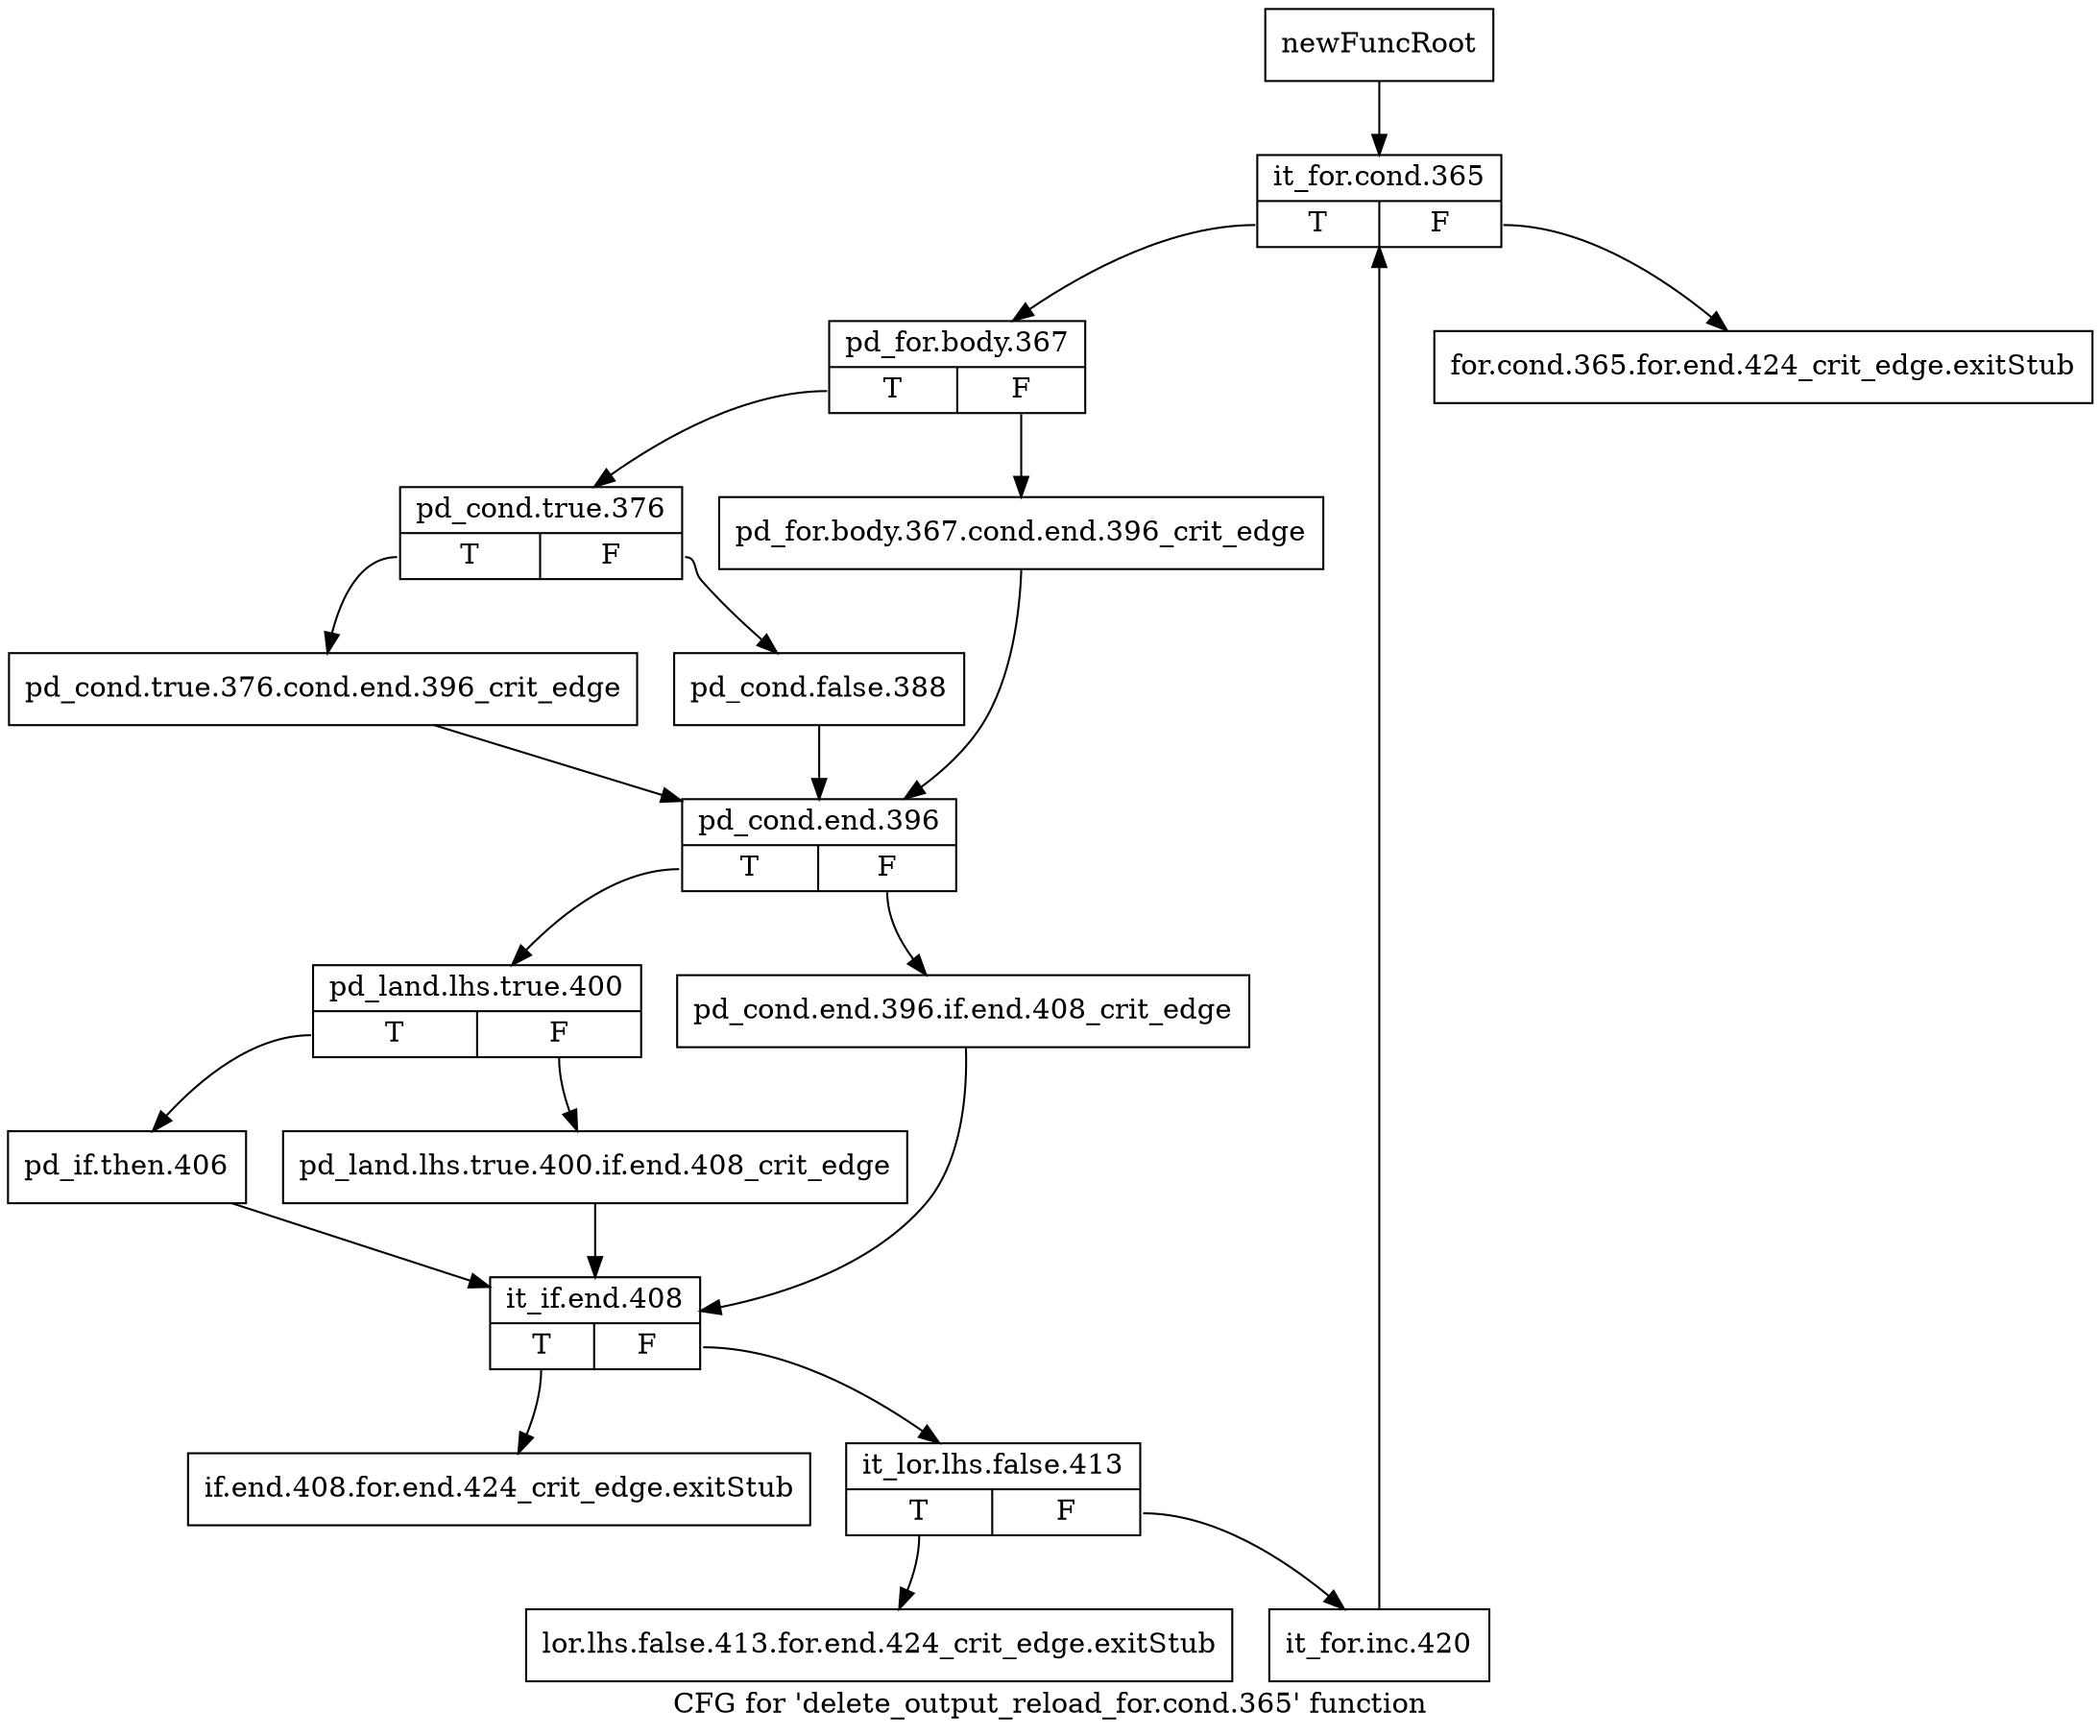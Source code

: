 digraph "CFG for 'delete_output_reload_for.cond.365' function" {
	label="CFG for 'delete_output_reload_for.cond.365' function";

	Node0xbf65df0 [shape=record,label="{newFuncRoot}"];
	Node0xbf65df0 -> Node0xbf6f240;
	Node0xbf6ecb0 [shape=record,label="{for.cond.365.for.end.424_crit_edge.exitStub}"];
	Node0xbf6f1a0 [shape=record,label="{if.end.408.for.end.424_crit_edge.exitStub}"];
	Node0xbf6f1f0 [shape=record,label="{lor.lhs.false.413.for.end.424_crit_edge.exitStub}"];
	Node0xbf6f240 [shape=record,label="{it_for.cond.365|{<s0>T|<s1>F}}"];
	Node0xbf6f240:s0 -> Node0xbf6f290;
	Node0xbf6f240:s1 -> Node0xbf6ecb0;
	Node0xbf6f290 [shape=record,label="{pd_for.body.367|{<s0>T|<s1>F}}"];
	Node0xbf6f290:s0 -> Node0xbf6f330;
	Node0xbf6f290:s1 -> Node0xbf6f2e0;
	Node0xbf6f2e0 [shape=record,label="{pd_for.body.367.cond.end.396_crit_edge}"];
	Node0xbf6f2e0 -> Node0xbf6f420;
	Node0xbf6f330 [shape=record,label="{pd_cond.true.376|{<s0>T|<s1>F}}"];
	Node0xbf6f330:s0 -> Node0xbf6f3d0;
	Node0xbf6f330:s1 -> Node0xbf6f380;
	Node0xbf6f380 [shape=record,label="{pd_cond.false.388}"];
	Node0xbf6f380 -> Node0xbf6f420;
	Node0xbf6f3d0 [shape=record,label="{pd_cond.true.376.cond.end.396_crit_edge}"];
	Node0xbf6f3d0 -> Node0xbf6f420;
	Node0xbf6f420 [shape=record,label="{pd_cond.end.396|{<s0>T|<s1>F}}"];
	Node0xbf6f420:s0 -> Node0xbf6f4c0;
	Node0xbf6f420:s1 -> Node0xbf6f470;
	Node0xbf6f470 [shape=record,label="{pd_cond.end.396.if.end.408_crit_edge}"];
	Node0xbf6f470 -> Node0xbf6f5b0;
	Node0xbf6f4c0 [shape=record,label="{pd_land.lhs.true.400|{<s0>T|<s1>F}}"];
	Node0xbf6f4c0:s0 -> Node0xbf6f560;
	Node0xbf6f4c0:s1 -> Node0xbf6f510;
	Node0xbf6f510 [shape=record,label="{pd_land.lhs.true.400.if.end.408_crit_edge}"];
	Node0xbf6f510 -> Node0xbf6f5b0;
	Node0xbf6f560 [shape=record,label="{pd_if.then.406}"];
	Node0xbf6f560 -> Node0xbf6f5b0;
	Node0xbf6f5b0 [shape=record,label="{it_if.end.408|{<s0>T|<s1>F}}"];
	Node0xbf6f5b0:s0 -> Node0xbf6f1a0;
	Node0xbf6f5b0:s1 -> Node0xbf6f600;
	Node0xbf6f600 [shape=record,label="{it_lor.lhs.false.413|{<s0>T|<s1>F}}"];
	Node0xbf6f600:s0 -> Node0xbf6f1f0;
	Node0xbf6f600:s1 -> Node0xbf6f650;
	Node0xbf6f650 [shape=record,label="{it_for.inc.420}"];
	Node0xbf6f650 -> Node0xbf6f240;
}
